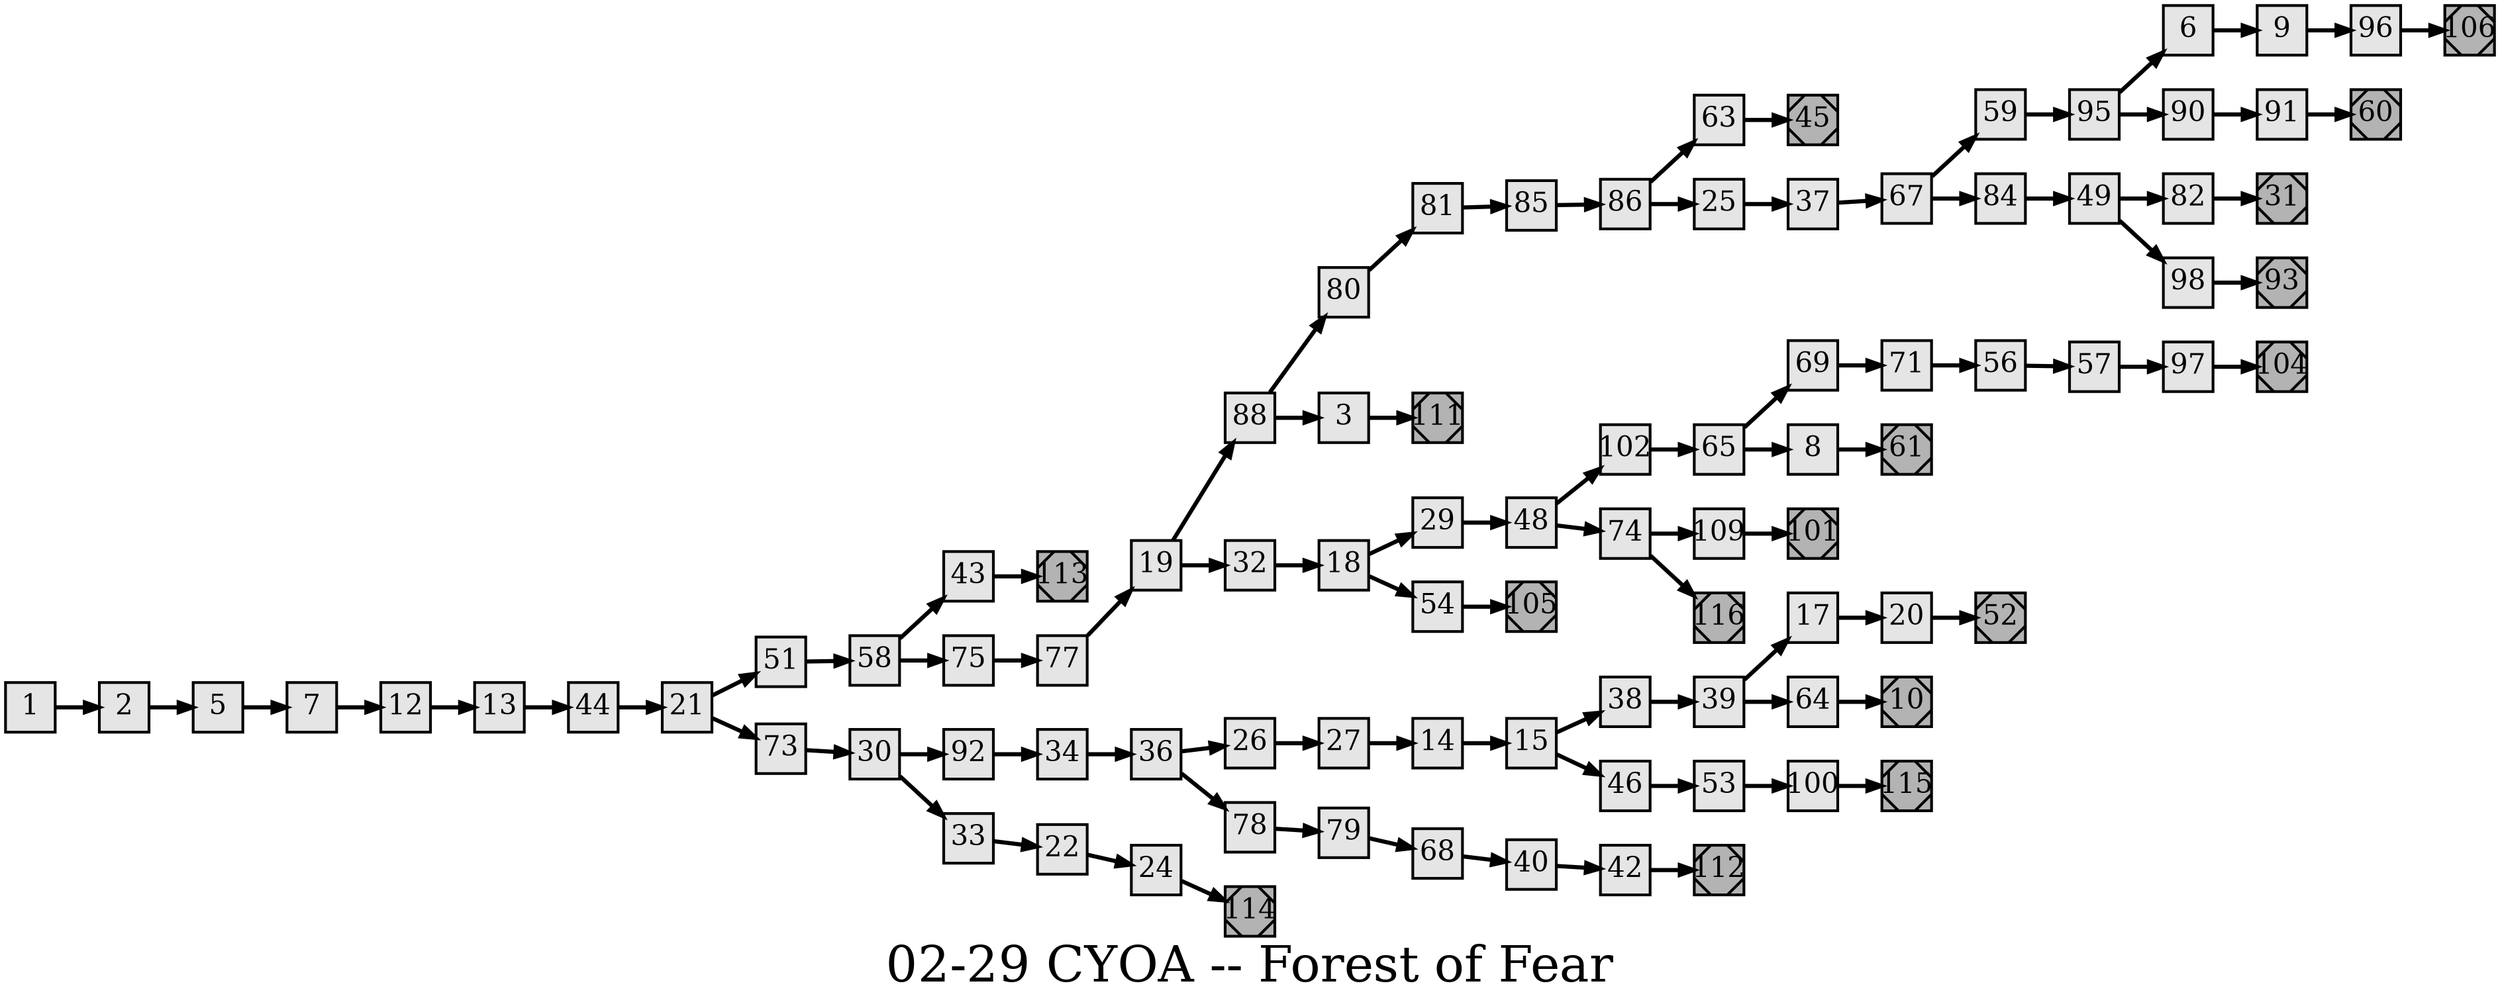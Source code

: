 digraph g{
  graph [ label="02-29 CYOA -- Forest of Fear" rankdir=LR, ordering=out, fontsize=36, nodesep="0.35", ranksep="0.45"];
  node  [shape=rect, penwidth=2, fontsize=20, style=filled, fillcolor=grey90, margin="0,0", labelfloat=true, regular=true, fixedsize=true];
  edge  [labelfloat=true, penwidth=3, fontsize=12];
  // ---;
  // group  : Katz;
  // id     : 02-29;
  // gbid   : 511;
  // series : CYOA;
  // title  : Forest of Fear;
  // author : Louise Munro Foley;
  // credit:;
  // - name : Cindy Lam;
  // role : encoder;
  // date : 2018-04-13;
  // render:;
  // - name   : small;
  // styles : gvStyles.txt;
  // engine : dot;
  // comment: >;
  
  // ---;
  
  // From | To | Label;
  
  1 -> 2;
  2 -> 5;
  3 -> 111;
  5 -> 7;
  6 -> 9;
  7 -> 12;
  8 -> 61;
  9 -> 96;
  10	[ xlabel="E", shape=Msquare, fontsize=20, fillcolor=grey70, xlabel="" ];
  12 -> 13;
  13 -> 44;
  14 -> 15;
  15 -> 38;
  15 -> 46;
  17 -> 20;
  18 -> 29;
  18 -> 54;
  19 -> 88;
  19 -> 32;
  20 -> 52;
  21 -> 51;
  21 -> 73;
  22 -> 24;
  24 -> 114;
  25 -> 37;
  26 -> 27;
  27 -> 14;
  29 -> 48;
  30 -> 92;
  30 -> 33;
  31	[ xlabel="E", shape=Msquare, fontsize=20, fillcolor=grey70, xlabel="" ];
  32 -> 18;
  33 -> 22;
  34 -> 36;
  36 -> 26;
  36 -> 78;
  37 -> 67;
  38 -> 39;
  39 -> 17;
  39 -> 64;
  40 -> 42;
  42 -> 112;
  43 -> 113;
  44 -> 21;
  45	[ xlabel="E", shape=Msquare, fontsize=20, fillcolor=grey70, xlabel="" ];
  46 -> 53;
  48 -> 102;
  48 -> 74;
  49 -> 82;
  49 -> 98;
  51 -> 58;
  52	[ xlabel="E", shape=Msquare, fontsize=20, fillcolor=grey70, xlabel="" ];
  53 -> 100;
  54 -> 105;
  56 -> 57;
  57 -> 97;
  58 -> 43;
  58 -> 75;
  59 -> 95;
  60	[ xlabel="E", shape=Msquare, fontsize=20, fillcolor=grey70, xlabel="" ];
  61	[ xlabel="E", shape=Msquare, fontsize=20, fillcolor=grey70, xlabel="" ];
  63 -> 45;
  64 -> 10;
  65 -> 69;
  65 -> 8;
  67 -> 59;
  67 -> 84;
  68 -> 40;
  69 -> 71;
  71 -> 56;
  73 -> 30;
  74 -> 109;
  74 -> 116;
  75 -> 77;
  77 -> 19;
  78 -> 79;
  79 -> 68;
  80 -> 81;
  81 -> 85;
  82 -> 31;
  84 -> 49;
  85 -> 86;
  86 -> 63;
  86 -> 25;
  88 -> 80;
  88 -> 3;
  90 -> 91;
  91 -> 60;
  92 -> 34;
  93	[ xlabel="E", shape=Msquare, fontsize=20, fillcolor=grey70, xlabel="" ];
  95 -> 6;
  95 -> 90;
  96 -> 106;
  97 -> 104;
  98 -> 93;
  100 -> 115;
  101	[ xlabel="E", shape=Msquare, fontsize=20, fillcolor=grey70, xlabel="" ];
  102 -> 65;
  104	[ xlabel="E", shape=Msquare, fontsize=20, fillcolor=grey70, xlabel="" ];
  105	[ xlabel="E", shape=Msquare, fontsize=20, fillcolor=grey70, xlabel="" ];
  106	[ xlabel="E", shape=Msquare, fontsize=20, fillcolor=grey70, xlabel="" ];
  109 -> 101;
  111	[ xlabel="E", shape=Msquare, fontsize=20, fillcolor=grey70, xlabel="" ];
  112	[ xlabel="E", shape=Msquare, fontsize=20, fillcolor=grey70, xlabel="" ];
  113	[ xlabel="E", shape=Msquare, fontsize=20, fillcolor=grey70, xlabel="" ];
  114	[ xlabel="E", shape=Msquare, fontsize=20, fillcolor=grey70, xlabel="" ];
  115	[ xlabel="E", shape=Msquare, fontsize=20, fillcolor=grey70, xlabel="" ];
  116	[ xlabel="E", shape=Msquare, fontsize=20, fillcolor=grey70, xlabel="" ];

  // Illustrations;
  
  5	[ xlabel="ILL", image="illustration-full.png", xlabel="" ];
  10	[ xlabel="ILL", image="illustration-full.png", xlabel="" ];
  17	[ xlabel="ILL", image="illustration-full.png", xlabel="" ];
  22	[ xlabel="ILL", image="illustration-full.png", xlabel="" ];
  29	[ xlabel="ILL", image="illustration-full.png", xlabel="" ];
  34	[ xlabel="ILL", image="illustration-full.png", xlabel="" ];
  40	[ xlabel="ILL", image="illustration-full.png", xlabel="" ];
  46	[ xlabel="ILL", image="illustration-full.png", xlabel="" ];
  51	[ xlabel="ILL", image="illustration-full.png", xlabel="" ];
  54	[ xlabel="ILL", image="illustration-full.png", xlabel="" ];
  63	[ xlabel="ILL", image="illustration-full.png", xlabel="" ];
  67	[ xlabel="ILL", image="illustration-full.png", xlabel="" ];
  71	[ xlabel="ILL", image="illustration-full.png", xlabel="" ];
  73	[ xlabel="ILL", image="illustration-full.png", xlabel="" ];
  75	[ xlabel="ILL", image="illustration-full.png", xlabel="" ];
  82	[ xlabel="ILL", image="illustration-full.png", xlabel="" ];
  86	[ xlabel="ILL", image="illustration-full.png", xlabel="" ];
  88	[ xlabel="ILL", image="illustration-full.png", xlabel="" ];
  95	[ xlabel="ILL", image="illustration-full.png", xlabel="" ];
  98	[ xlabel="ILL", image="illustration-full.png", xlabel="" ];
  102	[ xlabel="ILL", image="illustration-full.png", xlabel="" ];
  106	[ xlabel="ILL", image="illustration-full.png", xlabel="" ];
  109	[ xlabel="ILL", image="illustration-full.png", xlabel="" ];
  111	[ xlabel="ILL", image="illustration-full.png", xlabel="" ];
  116	[ xlabel="ILL", image="illustration-full.png", xlabel="" ];
}

